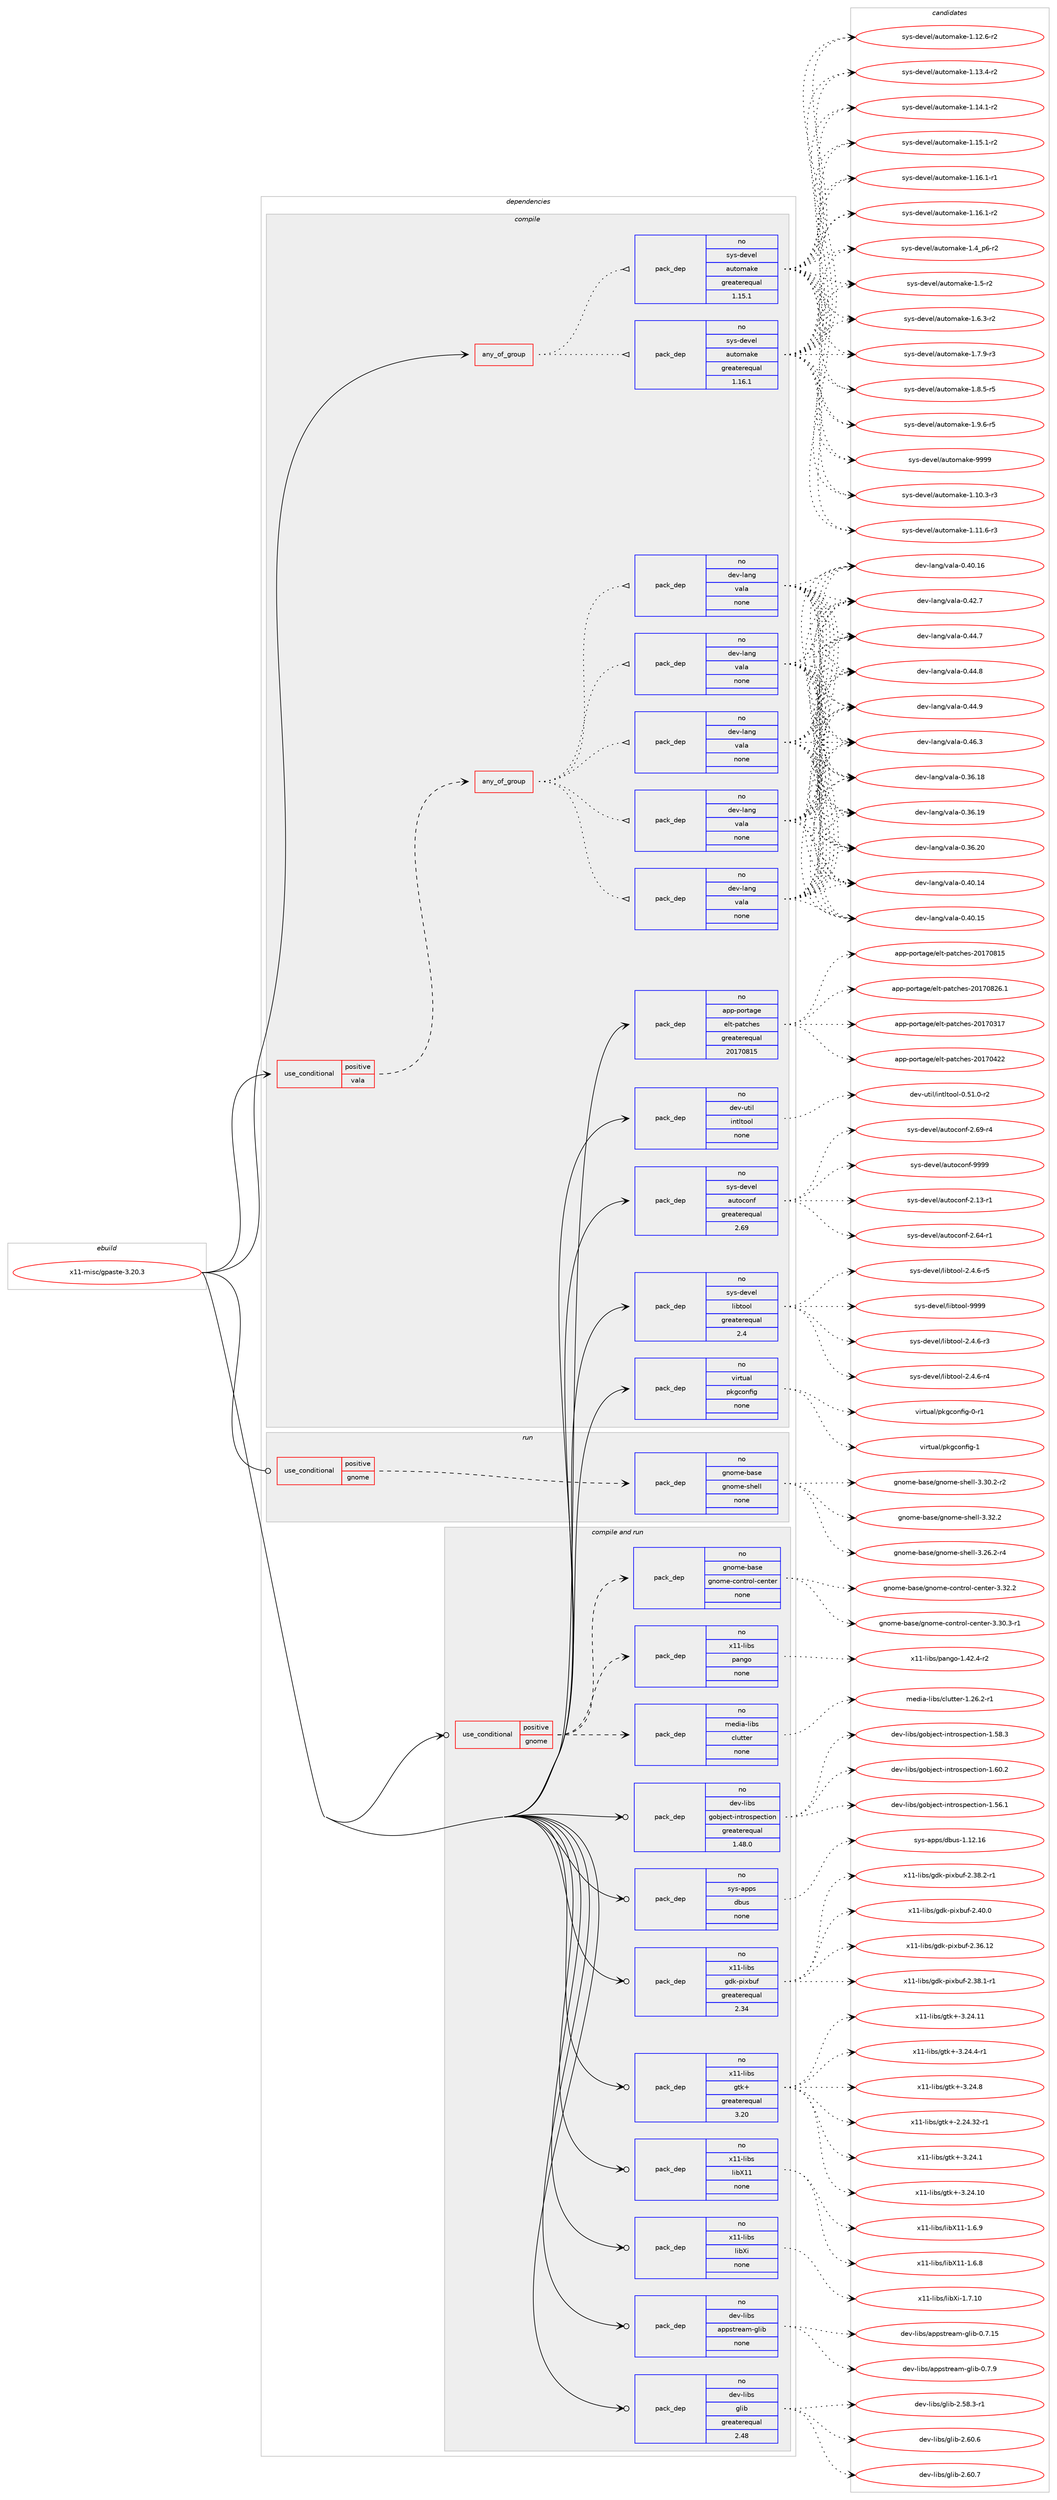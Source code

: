 digraph prolog {

# *************
# Graph options
# *************

newrank=true;
concentrate=true;
compound=true;
graph [rankdir=LR,fontname=Helvetica,fontsize=10,ranksep=1.5];#, ranksep=2.5, nodesep=0.2];
edge  [arrowhead=vee];
node  [fontname=Helvetica,fontsize=10];

# **********
# The ebuild
# **********

subgraph cluster_leftcol {
color=gray;
rank=same;
label=<<i>ebuild</i>>;
id [label="x11-misc/gpaste-3.20.3", color=red, width=4, href="../x11-misc/gpaste-3.20.3.svg"];
}

# ****************
# The dependencies
# ****************

subgraph cluster_midcol {
color=gray;
label=<<i>dependencies</i>>;
subgraph cluster_compile {
fillcolor="#eeeeee";
style=filled;
label=<<i>compile</i>>;
subgraph any16063 {
dependency918947 [label=<<TABLE BORDER="0" CELLBORDER="1" CELLSPACING="0" CELLPADDING="4"><TR><TD CELLPADDING="10">any_of_group</TD></TR></TABLE>>, shape=none, color=red];subgraph pack682542 {
dependency918948 [label=<<TABLE BORDER="0" CELLBORDER="1" CELLSPACING="0" CELLPADDING="4" WIDTH="220"><TR><TD ROWSPAN="6" CELLPADDING="30">pack_dep</TD></TR><TR><TD WIDTH="110">no</TD></TR><TR><TD>sys-devel</TD></TR><TR><TD>automake</TD></TR><TR><TD>greaterequal</TD></TR><TR><TD>1.16.1</TD></TR></TABLE>>, shape=none, color=blue];
}
dependency918947:e -> dependency918948:w [weight=20,style="dotted",arrowhead="oinv"];
subgraph pack682543 {
dependency918949 [label=<<TABLE BORDER="0" CELLBORDER="1" CELLSPACING="0" CELLPADDING="4" WIDTH="220"><TR><TD ROWSPAN="6" CELLPADDING="30">pack_dep</TD></TR><TR><TD WIDTH="110">no</TD></TR><TR><TD>sys-devel</TD></TR><TR><TD>automake</TD></TR><TR><TD>greaterequal</TD></TR><TR><TD>1.15.1</TD></TR></TABLE>>, shape=none, color=blue];
}
dependency918947:e -> dependency918949:w [weight=20,style="dotted",arrowhead="oinv"];
}
id:e -> dependency918947:w [weight=20,style="solid",arrowhead="vee"];
subgraph cond219751 {
dependency918950 [label=<<TABLE BORDER="0" CELLBORDER="1" CELLSPACING="0" CELLPADDING="4"><TR><TD ROWSPAN="3" CELLPADDING="10">use_conditional</TD></TR><TR><TD>positive</TD></TR><TR><TD>vala</TD></TR></TABLE>>, shape=none, color=red];
subgraph any16064 {
dependency918951 [label=<<TABLE BORDER="0" CELLBORDER="1" CELLSPACING="0" CELLPADDING="4"><TR><TD CELLPADDING="10">any_of_group</TD></TR></TABLE>>, shape=none, color=red];subgraph pack682544 {
dependency918952 [label=<<TABLE BORDER="0" CELLBORDER="1" CELLSPACING="0" CELLPADDING="4" WIDTH="220"><TR><TD ROWSPAN="6" CELLPADDING="30">pack_dep</TD></TR><TR><TD WIDTH="110">no</TD></TR><TR><TD>dev-lang</TD></TR><TR><TD>vala</TD></TR><TR><TD>none</TD></TR><TR><TD></TD></TR></TABLE>>, shape=none, color=blue];
}
dependency918951:e -> dependency918952:w [weight=20,style="dotted",arrowhead="oinv"];
subgraph pack682545 {
dependency918953 [label=<<TABLE BORDER="0" CELLBORDER="1" CELLSPACING="0" CELLPADDING="4" WIDTH="220"><TR><TD ROWSPAN="6" CELLPADDING="30">pack_dep</TD></TR><TR><TD WIDTH="110">no</TD></TR><TR><TD>dev-lang</TD></TR><TR><TD>vala</TD></TR><TR><TD>none</TD></TR><TR><TD></TD></TR></TABLE>>, shape=none, color=blue];
}
dependency918951:e -> dependency918953:w [weight=20,style="dotted",arrowhead="oinv"];
subgraph pack682546 {
dependency918954 [label=<<TABLE BORDER="0" CELLBORDER="1" CELLSPACING="0" CELLPADDING="4" WIDTH="220"><TR><TD ROWSPAN="6" CELLPADDING="30">pack_dep</TD></TR><TR><TD WIDTH="110">no</TD></TR><TR><TD>dev-lang</TD></TR><TR><TD>vala</TD></TR><TR><TD>none</TD></TR><TR><TD></TD></TR></TABLE>>, shape=none, color=blue];
}
dependency918951:e -> dependency918954:w [weight=20,style="dotted",arrowhead="oinv"];
subgraph pack682547 {
dependency918955 [label=<<TABLE BORDER="0" CELLBORDER="1" CELLSPACING="0" CELLPADDING="4" WIDTH="220"><TR><TD ROWSPAN="6" CELLPADDING="30">pack_dep</TD></TR><TR><TD WIDTH="110">no</TD></TR><TR><TD>dev-lang</TD></TR><TR><TD>vala</TD></TR><TR><TD>none</TD></TR><TR><TD></TD></TR></TABLE>>, shape=none, color=blue];
}
dependency918951:e -> dependency918955:w [weight=20,style="dotted",arrowhead="oinv"];
subgraph pack682548 {
dependency918956 [label=<<TABLE BORDER="0" CELLBORDER="1" CELLSPACING="0" CELLPADDING="4" WIDTH="220"><TR><TD ROWSPAN="6" CELLPADDING="30">pack_dep</TD></TR><TR><TD WIDTH="110">no</TD></TR><TR><TD>dev-lang</TD></TR><TR><TD>vala</TD></TR><TR><TD>none</TD></TR><TR><TD></TD></TR></TABLE>>, shape=none, color=blue];
}
dependency918951:e -> dependency918956:w [weight=20,style="dotted",arrowhead="oinv"];
}
dependency918950:e -> dependency918951:w [weight=20,style="dashed",arrowhead="vee"];
}
id:e -> dependency918950:w [weight=20,style="solid",arrowhead="vee"];
subgraph pack682549 {
dependency918957 [label=<<TABLE BORDER="0" CELLBORDER="1" CELLSPACING="0" CELLPADDING="4" WIDTH="220"><TR><TD ROWSPAN="6" CELLPADDING="30">pack_dep</TD></TR><TR><TD WIDTH="110">no</TD></TR><TR><TD>app-portage</TD></TR><TR><TD>elt-patches</TD></TR><TR><TD>greaterequal</TD></TR><TR><TD>20170815</TD></TR></TABLE>>, shape=none, color=blue];
}
id:e -> dependency918957:w [weight=20,style="solid",arrowhead="vee"];
subgraph pack682550 {
dependency918958 [label=<<TABLE BORDER="0" CELLBORDER="1" CELLSPACING="0" CELLPADDING="4" WIDTH="220"><TR><TD ROWSPAN="6" CELLPADDING="30">pack_dep</TD></TR><TR><TD WIDTH="110">no</TD></TR><TR><TD>dev-util</TD></TR><TR><TD>intltool</TD></TR><TR><TD>none</TD></TR><TR><TD></TD></TR></TABLE>>, shape=none, color=blue];
}
id:e -> dependency918958:w [weight=20,style="solid",arrowhead="vee"];
subgraph pack682551 {
dependency918959 [label=<<TABLE BORDER="0" CELLBORDER="1" CELLSPACING="0" CELLPADDING="4" WIDTH="220"><TR><TD ROWSPAN="6" CELLPADDING="30">pack_dep</TD></TR><TR><TD WIDTH="110">no</TD></TR><TR><TD>sys-devel</TD></TR><TR><TD>autoconf</TD></TR><TR><TD>greaterequal</TD></TR><TR><TD>2.69</TD></TR></TABLE>>, shape=none, color=blue];
}
id:e -> dependency918959:w [weight=20,style="solid",arrowhead="vee"];
subgraph pack682552 {
dependency918960 [label=<<TABLE BORDER="0" CELLBORDER="1" CELLSPACING="0" CELLPADDING="4" WIDTH="220"><TR><TD ROWSPAN="6" CELLPADDING="30">pack_dep</TD></TR><TR><TD WIDTH="110">no</TD></TR><TR><TD>sys-devel</TD></TR><TR><TD>libtool</TD></TR><TR><TD>greaterequal</TD></TR><TR><TD>2.4</TD></TR></TABLE>>, shape=none, color=blue];
}
id:e -> dependency918960:w [weight=20,style="solid",arrowhead="vee"];
subgraph pack682553 {
dependency918961 [label=<<TABLE BORDER="0" CELLBORDER="1" CELLSPACING="0" CELLPADDING="4" WIDTH="220"><TR><TD ROWSPAN="6" CELLPADDING="30">pack_dep</TD></TR><TR><TD WIDTH="110">no</TD></TR><TR><TD>virtual</TD></TR><TR><TD>pkgconfig</TD></TR><TR><TD>none</TD></TR><TR><TD></TD></TR></TABLE>>, shape=none, color=blue];
}
id:e -> dependency918961:w [weight=20,style="solid",arrowhead="vee"];
}
subgraph cluster_compileandrun {
fillcolor="#eeeeee";
style=filled;
label=<<i>compile and run</i>>;
subgraph cond219752 {
dependency918962 [label=<<TABLE BORDER="0" CELLBORDER="1" CELLSPACING="0" CELLPADDING="4"><TR><TD ROWSPAN="3" CELLPADDING="10">use_conditional</TD></TR><TR><TD>positive</TD></TR><TR><TD>gnome</TD></TR></TABLE>>, shape=none, color=red];
subgraph pack682554 {
dependency918963 [label=<<TABLE BORDER="0" CELLBORDER="1" CELLSPACING="0" CELLPADDING="4" WIDTH="220"><TR><TD ROWSPAN="6" CELLPADDING="30">pack_dep</TD></TR><TR><TD WIDTH="110">no</TD></TR><TR><TD>gnome-base</TD></TR><TR><TD>gnome-control-center</TD></TR><TR><TD>none</TD></TR><TR><TD></TD></TR></TABLE>>, shape=none, color=blue];
}
dependency918962:e -> dependency918963:w [weight=20,style="dashed",arrowhead="vee"];
subgraph pack682555 {
dependency918964 [label=<<TABLE BORDER="0" CELLBORDER="1" CELLSPACING="0" CELLPADDING="4" WIDTH="220"><TR><TD ROWSPAN="6" CELLPADDING="30">pack_dep</TD></TR><TR><TD WIDTH="110">no</TD></TR><TR><TD>media-libs</TD></TR><TR><TD>clutter</TD></TR><TR><TD>none</TD></TR><TR><TD></TD></TR></TABLE>>, shape=none, color=blue];
}
dependency918962:e -> dependency918964:w [weight=20,style="dashed",arrowhead="vee"];
subgraph pack682556 {
dependency918965 [label=<<TABLE BORDER="0" CELLBORDER="1" CELLSPACING="0" CELLPADDING="4" WIDTH="220"><TR><TD ROWSPAN="6" CELLPADDING="30">pack_dep</TD></TR><TR><TD WIDTH="110">no</TD></TR><TR><TD>x11-libs</TD></TR><TR><TD>pango</TD></TR><TR><TD>none</TD></TR><TR><TD></TD></TR></TABLE>>, shape=none, color=blue];
}
dependency918962:e -> dependency918965:w [weight=20,style="dashed",arrowhead="vee"];
}
id:e -> dependency918962:w [weight=20,style="solid",arrowhead="odotvee"];
subgraph pack682557 {
dependency918966 [label=<<TABLE BORDER="0" CELLBORDER="1" CELLSPACING="0" CELLPADDING="4" WIDTH="220"><TR><TD ROWSPAN="6" CELLPADDING="30">pack_dep</TD></TR><TR><TD WIDTH="110">no</TD></TR><TR><TD>dev-libs</TD></TR><TR><TD>appstream-glib</TD></TR><TR><TD>none</TD></TR><TR><TD></TD></TR></TABLE>>, shape=none, color=blue];
}
id:e -> dependency918966:w [weight=20,style="solid",arrowhead="odotvee"];
subgraph pack682558 {
dependency918967 [label=<<TABLE BORDER="0" CELLBORDER="1" CELLSPACING="0" CELLPADDING="4" WIDTH="220"><TR><TD ROWSPAN="6" CELLPADDING="30">pack_dep</TD></TR><TR><TD WIDTH="110">no</TD></TR><TR><TD>dev-libs</TD></TR><TR><TD>glib</TD></TR><TR><TD>greaterequal</TD></TR><TR><TD>2.48</TD></TR></TABLE>>, shape=none, color=blue];
}
id:e -> dependency918967:w [weight=20,style="solid",arrowhead="odotvee"];
subgraph pack682559 {
dependency918968 [label=<<TABLE BORDER="0" CELLBORDER="1" CELLSPACING="0" CELLPADDING="4" WIDTH="220"><TR><TD ROWSPAN="6" CELLPADDING="30">pack_dep</TD></TR><TR><TD WIDTH="110">no</TD></TR><TR><TD>dev-libs</TD></TR><TR><TD>gobject-introspection</TD></TR><TR><TD>greaterequal</TD></TR><TR><TD>1.48.0</TD></TR></TABLE>>, shape=none, color=blue];
}
id:e -> dependency918968:w [weight=20,style="solid",arrowhead="odotvee"];
subgraph pack682560 {
dependency918969 [label=<<TABLE BORDER="0" CELLBORDER="1" CELLSPACING="0" CELLPADDING="4" WIDTH="220"><TR><TD ROWSPAN="6" CELLPADDING="30">pack_dep</TD></TR><TR><TD WIDTH="110">no</TD></TR><TR><TD>sys-apps</TD></TR><TR><TD>dbus</TD></TR><TR><TD>none</TD></TR><TR><TD></TD></TR></TABLE>>, shape=none, color=blue];
}
id:e -> dependency918969:w [weight=20,style="solid",arrowhead="odotvee"];
subgraph pack682561 {
dependency918970 [label=<<TABLE BORDER="0" CELLBORDER="1" CELLSPACING="0" CELLPADDING="4" WIDTH="220"><TR><TD ROWSPAN="6" CELLPADDING="30">pack_dep</TD></TR><TR><TD WIDTH="110">no</TD></TR><TR><TD>x11-libs</TD></TR><TR><TD>gdk-pixbuf</TD></TR><TR><TD>greaterequal</TD></TR><TR><TD>2.34</TD></TR></TABLE>>, shape=none, color=blue];
}
id:e -> dependency918970:w [weight=20,style="solid",arrowhead="odotvee"];
subgraph pack682562 {
dependency918971 [label=<<TABLE BORDER="0" CELLBORDER="1" CELLSPACING="0" CELLPADDING="4" WIDTH="220"><TR><TD ROWSPAN="6" CELLPADDING="30">pack_dep</TD></TR><TR><TD WIDTH="110">no</TD></TR><TR><TD>x11-libs</TD></TR><TR><TD>gtk+</TD></TR><TR><TD>greaterequal</TD></TR><TR><TD>3.20</TD></TR></TABLE>>, shape=none, color=blue];
}
id:e -> dependency918971:w [weight=20,style="solid",arrowhead="odotvee"];
subgraph pack682563 {
dependency918972 [label=<<TABLE BORDER="0" CELLBORDER="1" CELLSPACING="0" CELLPADDING="4" WIDTH="220"><TR><TD ROWSPAN="6" CELLPADDING="30">pack_dep</TD></TR><TR><TD WIDTH="110">no</TD></TR><TR><TD>x11-libs</TD></TR><TR><TD>libX11</TD></TR><TR><TD>none</TD></TR><TR><TD></TD></TR></TABLE>>, shape=none, color=blue];
}
id:e -> dependency918972:w [weight=20,style="solid",arrowhead="odotvee"];
subgraph pack682564 {
dependency918973 [label=<<TABLE BORDER="0" CELLBORDER="1" CELLSPACING="0" CELLPADDING="4" WIDTH="220"><TR><TD ROWSPAN="6" CELLPADDING="30">pack_dep</TD></TR><TR><TD WIDTH="110">no</TD></TR><TR><TD>x11-libs</TD></TR><TR><TD>libXi</TD></TR><TR><TD>none</TD></TR><TR><TD></TD></TR></TABLE>>, shape=none, color=blue];
}
id:e -> dependency918973:w [weight=20,style="solid",arrowhead="odotvee"];
}
subgraph cluster_run {
fillcolor="#eeeeee";
style=filled;
label=<<i>run</i>>;
subgraph cond219753 {
dependency918974 [label=<<TABLE BORDER="0" CELLBORDER="1" CELLSPACING="0" CELLPADDING="4"><TR><TD ROWSPAN="3" CELLPADDING="10">use_conditional</TD></TR><TR><TD>positive</TD></TR><TR><TD>gnome</TD></TR></TABLE>>, shape=none, color=red];
subgraph pack682565 {
dependency918975 [label=<<TABLE BORDER="0" CELLBORDER="1" CELLSPACING="0" CELLPADDING="4" WIDTH="220"><TR><TD ROWSPAN="6" CELLPADDING="30">pack_dep</TD></TR><TR><TD WIDTH="110">no</TD></TR><TR><TD>gnome-base</TD></TR><TR><TD>gnome-shell</TD></TR><TR><TD>none</TD></TR><TR><TD></TD></TR></TABLE>>, shape=none, color=blue];
}
dependency918974:e -> dependency918975:w [weight=20,style="dashed",arrowhead="vee"];
}
id:e -> dependency918974:w [weight=20,style="solid",arrowhead="odot"];
}
}

# **************
# The candidates
# **************

subgraph cluster_choices {
rank=same;
color=gray;
label=<<i>candidates</i>>;

subgraph choice682542 {
color=black;
nodesep=1;
choice11512111545100101118101108479711711611110997107101454946494846514511451 [label="sys-devel/automake-1.10.3-r3", color=red, width=4,href="../sys-devel/automake-1.10.3-r3.svg"];
choice11512111545100101118101108479711711611110997107101454946494946544511451 [label="sys-devel/automake-1.11.6-r3", color=red, width=4,href="../sys-devel/automake-1.11.6-r3.svg"];
choice11512111545100101118101108479711711611110997107101454946495046544511450 [label="sys-devel/automake-1.12.6-r2", color=red, width=4,href="../sys-devel/automake-1.12.6-r2.svg"];
choice11512111545100101118101108479711711611110997107101454946495146524511450 [label="sys-devel/automake-1.13.4-r2", color=red, width=4,href="../sys-devel/automake-1.13.4-r2.svg"];
choice11512111545100101118101108479711711611110997107101454946495246494511450 [label="sys-devel/automake-1.14.1-r2", color=red, width=4,href="../sys-devel/automake-1.14.1-r2.svg"];
choice11512111545100101118101108479711711611110997107101454946495346494511450 [label="sys-devel/automake-1.15.1-r2", color=red, width=4,href="../sys-devel/automake-1.15.1-r2.svg"];
choice11512111545100101118101108479711711611110997107101454946495446494511449 [label="sys-devel/automake-1.16.1-r1", color=red, width=4,href="../sys-devel/automake-1.16.1-r1.svg"];
choice11512111545100101118101108479711711611110997107101454946495446494511450 [label="sys-devel/automake-1.16.1-r2", color=red, width=4,href="../sys-devel/automake-1.16.1-r2.svg"];
choice115121115451001011181011084797117116111109971071014549465295112544511450 [label="sys-devel/automake-1.4_p6-r2", color=red, width=4,href="../sys-devel/automake-1.4_p6-r2.svg"];
choice11512111545100101118101108479711711611110997107101454946534511450 [label="sys-devel/automake-1.5-r2", color=red, width=4,href="../sys-devel/automake-1.5-r2.svg"];
choice115121115451001011181011084797117116111109971071014549465446514511450 [label="sys-devel/automake-1.6.3-r2", color=red, width=4,href="../sys-devel/automake-1.6.3-r2.svg"];
choice115121115451001011181011084797117116111109971071014549465546574511451 [label="sys-devel/automake-1.7.9-r3", color=red, width=4,href="../sys-devel/automake-1.7.9-r3.svg"];
choice115121115451001011181011084797117116111109971071014549465646534511453 [label="sys-devel/automake-1.8.5-r5", color=red, width=4,href="../sys-devel/automake-1.8.5-r5.svg"];
choice115121115451001011181011084797117116111109971071014549465746544511453 [label="sys-devel/automake-1.9.6-r5", color=red, width=4,href="../sys-devel/automake-1.9.6-r5.svg"];
choice115121115451001011181011084797117116111109971071014557575757 [label="sys-devel/automake-9999", color=red, width=4,href="../sys-devel/automake-9999.svg"];
dependency918948:e -> choice11512111545100101118101108479711711611110997107101454946494846514511451:w [style=dotted,weight="100"];
dependency918948:e -> choice11512111545100101118101108479711711611110997107101454946494946544511451:w [style=dotted,weight="100"];
dependency918948:e -> choice11512111545100101118101108479711711611110997107101454946495046544511450:w [style=dotted,weight="100"];
dependency918948:e -> choice11512111545100101118101108479711711611110997107101454946495146524511450:w [style=dotted,weight="100"];
dependency918948:e -> choice11512111545100101118101108479711711611110997107101454946495246494511450:w [style=dotted,weight="100"];
dependency918948:e -> choice11512111545100101118101108479711711611110997107101454946495346494511450:w [style=dotted,weight="100"];
dependency918948:e -> choice11512111545100101118101108479711711611110997107101454946495446494511449:w [style=dotted,weight="100"];
dependency918948:e -> choice11512111545100101118101108479711711611110997107101454946495446494511450:w [style=dotted,weight="100"];
dependency918948:e -> choice115121115451001011181011084797117116111109971071014549465295112544511450:w [style=dotted,weight="100"];
dependency918948:e -> choice11512111545100101118101108479711711611110997107101454946534511450:w [style=dotted,weight="100"];
dependency918948:e -> choice115121115451001011181011084797117116111109971071014549465446514511450:w [style=dotted,weight="100"];
dependency918948:e -> choice115121115451001011181011084797117116111109971071014549465546574511451:w [style=dotted,weight="100"];
dependency918948:e -> choice115121115451001011181011084797117116111109971071014549465646534511453:w [style=dotted,weight="100"];
dependency918948:e -> choice115121115451001011181011084797117116111109971071014549465746544511453:w [style=dotted,weight="100"];
dependency918948:e -> choice115121115451001011181011084797117116111109971071014557575757:w [style=dotted,weight="100"];
}
subgraph choice682543 {
color=black;
nodesep=1;
choice11512111545100101118101108479711711611110997107101454946494846514511451 [label="sys-devel/automake-1.10.3-r3", color=red, width=4,href="../sys-devel/automake-1.10.3-r3.svg"];
choice11512111545100101118101108479711711611110997107101454946494946544511451 [label="sys-devel/automake-1.11.6-r3", color=red, width=4,href="../sys-devel/automake-1.11.6-r3.svg"];
choice11512111545100101118101108479711711611110997107101454946495046544511450 [label="sys-devel/automake-1.12.6-r2", color=red, width=4,href="../sys-devel/automake-1.12.6-r2.svg"];
choice11512111545100101118101108479711711611110997107101454946495146524511450 [label="sys-devel/automake-1.13.4-r2", color=red, width=4,href="../sys-devel/automake-1.13.4-r2.svg"];
choice11512111545100101118101108479711711611110997107101454946495246494511450 [label="sys-devel/automake-1.14.1-r2", color=red, width=4,href="../sys-devel/automake-1.14.1-r2.svg"];
choice11512111545100101118101108479711711611110997107101454946495346494511450 [label="sys-devel/automake-1.15.1-r2", color=red, width=4,href="../sys-devel/automake-1.15.1-r2.svg"];
choice11512111545100101118101108479711711611110997107101454946495446494511449 [label="sys-devel/automake-1.16.1-r1", color=red, width=4,href="../sys-devel/automake-1.16.1-r1.svg"];
choice11512111545100101118101108479711711611110997107101454946495446494511450 [label="sys-devel/automake-1.16.1-r2", color=red, width=4,href="../sys-devel/automake-1.16.1-r2.svg"];
choice115121115451001011181011084797117116111109971071014549465295112544511450 [label="sys-devel/automake-1.4_p6-r2", color=red, width=4,href="../sys-devel/automake-1.4_p6-r2.svg"];
choice11512111545100101118101108479711711611110997107101454946534511450 [label="sys-devel/automake-1.5-r2", color=red, width=4,href="../sys-devel/automake-1.5-r2.svg"];
choice115121115451001011181011084797117116111109971071014549465446514511450 [label="sys-devel/automake-1.6.3-r2", color=red, width=4,href="../sys-devel/automake-1.6.3-r2.svg"];
choice115121115451001011181011084797117116111109971071014549465546574511451 [label="sys-devel/automake-1.7.9-r3", color=red, width=4,href="../sys-devel/automake-1.7.9-r3.svg"];
choice115121115451001011181011084797117116111109971071014549465646534511453 [label="sys-devel/automake-1.8.5-r5", color=red, width=4,href="../sys-devel/automake-1.8.5-r5.svg"];
choice115121115451001011181011084797117116111109971071014549465746544511453 [label="sys-devel/automake-1.9.6-r5", color=red, width=4,href="../sys-devel/automake-1.9.6-r5.svg"];
choice115121115451001011181011084797117116111109971071014557575757 [label="sys-devel/automake-9999", color=red, width=4,href="../sys-devel/automake-9999.svg"];
dependency918949:e -> choice11512111545100101118101108479711711611110997107101454946494846514511451:w [style=dotted,weight="100"];
dependency918949:e -> choice11512111545100101118101108479711711611110997107101454946494946544511451:w [style=dotted,weight="100"];
dependency918949:e -> choice11512111545100101118101108479711711611110997107101454946495046544511450:w [style=dotted,weight="100"];
dependency918949:e -> choice11512111545100101118101108479711711611110997107101454946495146524511450:w [style=dotted,weight="100"];
dependency918949:e -> choice11512111545100101118101108479711711611110997107101454946495246494511450:w [style=dotted,weight="100"];
dependency918949:e -> choice11512111545100101118101108479711711611110997107101454946495346494511450:w [style=dotted,weight="100"];
dependency918949:e -> choice11512111545100101118101108479711711611110997107101454946495446494511449:w [style=dotted,weight="100"];
dependency918949:e -> choice11512111545100101118101108479711711611110997107101454946495446494511450:w [style=dotted,weight="100"];
dependency918949:e -> choice115121115451001011181011084797117116111109971071014549465295112544511450:w [style=dotted,weight="100"];
dependency918949:e -> choice11512111545100101118101108479711711611110997107101454946534511450:w [style=dotted,weight="100"];
dependency918949:e -> choice115121115451001011181011084797117116111109971071014549465446514511450:w [style=dotted,weight="100"];
dependency918949:e -> choice115121115451001011181011084797117116111109971071014549465546574511451:w [style=dotted,weight="100"];
dependency918949:e -> choice115121115451001011181011084797117116111109971071014549465646534511453:w [style=dotted,weight="100"];
dependency918949:e -> choice115121115451001011181011084797117116111109971071014549465746544511453:w [style=dotted,weight="100"];
dependency918949:e -> choice115121115451001011181011084797117116111109971071014557575757:w [style=dotted,weight="100"];
}
subgraph choice682544 {
color=black;
nodesep=1;
choice10010111845108971101034711897108974548465154464956 [label="dev-lang/vala-0.36.18", color=red, width=4,href="../dev-lang/vala-0.36.18.svg"];
choice10010111845108971101034711897108974548465154464957 [label="dev-lang/vala-0.36.19", color=red, width=4,href="../dev-lang/vala-0.36.19.svg"];
choice10010111845108971101034711897108974548465154465048 [label="dev-lang/vala-0.36.20", color=red, width=4,href="../dev-lang/vala-0.36.20.svg"];
choice10010111845108971101034711897108974548465248464952 [label="dev-lang/vala-0.40.14", color=red, width=4,href="../dev-lang/vala-0.40.14.svg"];
choice10010111845108971101034711897108974548465248464953 [label="dev-lang/vala-0.40.15", color=red, width=4,href="../dev-lang/vala-0.40.15.svg"];
choice10010111845108971101034711897108974548465248464954 [label="dev-lang/vala-0.40.16", color=red, width=4,href="../dev-lang/vala-0.40.16.svg"];
choice100101118451089711010347118971089745484652504655 [label="dev-lang/vala-0.42.7", color=red, width=4,href="../dev-lang/vala-0.42.7.svg"];
choice100101118451089711010347118971089745484652524655 [label="dev-lang/vala-0.44.7", color=red, width=4,href="../dev-lang/vala-0.44.7.svg"];
choice100101118451089711010347118971089745484652524656 [label="dev-lang/vala-0.44.8", color=red, width=4,href="../dev-lang/vala-0.44.8.svg"];
choice100101118451089711010347118971089745484652524657 [label="dev-lang/vala-0.44.9", color=red, width=4,href="../dev-lang/vala-0.44.9.svg"];
choice100101118451089711010347118971089745484652544651 [label="dev-lang/vala-0.46.3", color=red, width=4,href="../dev-lang/vala-0.46.3.svg"];
dependency918952:e -> choice10010111845108971101034711897108974548465154464956:w [style=dotted,weight="100"];
dependency918952:e -> choice10010111845108971101034711897108974548465154464957:w [style=dotted,weight="100"];
dependency918952:e -> choice10010111845108971101034711897108974548465154465048:w [style=dotted,weight="100"];
dependency918952:e -> choice10010111845108971101034711897108974548465248464952:w [style=dotted,weight="100"];
dependency918952:e -> choice10010111845108971101034711897108974548465248464953:w [style=dotted,weight="100"];
dependency918952:e -> choice10010111845108971101034711897108974548465248464954:w [style=dotted,weight="100"];
dependency918952:e -> choice100101118451089711010347118971089745484652504655:w [style=dotted,weight="100"];
dependency918952:e -> choice100101118451089711010347118971089745484652524655:w [style=dotted,weight="100"];
dependency918952:e -> choice100101118451089711010347118971089745484652524656:w [style=dotted,weight="100"];
dependency918952:e -> choice100101118451089711010347118971089745484652524657:w [style=dotted,weight="100"];
dependency918952:e -> choice100101118451089711010347118971089745484652544651:w [style=dotted,weight="100"];
}
subgraph choice682545 {
color=black;
nodesep=1;
choice10010111845108971101034711897108974548465154464956 [label="dev-lang/vala-0.36.18", color=red, width=4,href="../dev-lang/vala-0.36.18.svg"];
choice10010111845108971101034711897108974548465154464957 [label="dev-lang/vala-0.36.19", color=red, width=4,href="../dev-lang/vala-0.36.19.svg"];
choice10010111845108971101034711897108974548465154465048 [label="dev-lang/vala-0.36.20", color=red, width=4,href="../dev-lang/vala-0.36.20.svg"];
choice10010111845108971101034711897108974548465248464952 [label="dev-lang/vala-0.40.14", color=red, width=4,href="../dev-lang/vala-0.40.14.svg"];
choice10010111845108971101034711897108974548465248464953 [label="dev-lang/vala-0.40.15", color=red, width=4,href="../dev-lang/vala-0.40.15.svg"];
choice10010111845108971101034711897108974548465248464954 [label="dev-lang/vala-0.40.16", color=red, width=4,href="../dev-lang/vala-0.40.16.svg"];
choice100101118451089711010347118971089745484652504655 [label="dev-lang/vala-0.42.7", color=red, width=4,href="../dev-lang/vala-0.42.7.svg"];
choice100101118451089711010347118971089745484652524655 [label="dev-lang/vala-0.44.7", color=red, width=4,href="../dev-lang/vala-0.44.7.svg"];
choice100101118451089711010347118971089745484652524656 [label="dev-lang/vala-0.44.8", color=red, width=4,href="../dev-lang/vala-0.44.8.svg"];
choice100101118451089711010347118971089745484652524657 [label="dev-lang/vala-0.44.9", color=red, width=4,href="../dev-lang/vala-0.44.9.svg"];
choice100101118451089711010347118971089745484652544651 [label="dev-lang/vala-0.46.3", color=red, width=4,href="../dev-lang/vala-0.46.3.svg"];
dependency918953:e -> choice10010111845108971101034711897108974548465154464956:w [style=dotted,weight="100"];
dependency918953:e -> choice10010111845108971101034711897108974548465154464957:w [style=dotted,weight="100"];
dependency918953:e -> choice10010111845108971101034711897108974548465154465048:w [style=dotted,weight="100"];
dependency918953:e -> choice10010111845108971101034711897108974548465248464952:w [style=dotted,weight="100"];
dependency918953:e -> choice10010111845108971101034711897108974548465248464953:w [style=dotted,weight="100"];
dependency918953:e -> choice10010111845108971101034711897108974548465248464954:w [style=dotted,weight="100"];
dependency918953:e -> choice100101118451089711010347118971089745484652504655:w [style=dotted,weight="100"];
dependency918953:e -> choice100101118451089711010347118971089745484652524655:w [style=dotted,weight="100"];
dependency918953:e -> choice100101118451089711010347118971089745484652524656:w [style=dotted,weight="100"];
dependency918953:e -> choice100101118451089711010347118971089745484652524657:w [style=dotted,weight="100"];
dependency918953:e -> choice100101118451089711010347118971089745484652544651:w [style=dotted,weight="100"];
}
subgraph choice682546 {
color=black;
nodesep=1;
choice10010111845108971101034711897108974548465154464956 [label="dev-lang/vala-0.36.18", color=red, width=4,href="../dev-lang/vala-0.36.18.svg"];
choice10010111845108971101034711897108974548465154464957 [label="dev-lang/vala-0.36.19", color=red, width=4,href="../dev-lang/vala-0.36.19.svg"];
choice10010111845108971101034711897108974548465154465048 [label="dev-lang/vala-0.36.20", color=red, width=4,href="../dev-lang/vala-0.36.20.svg"];
choice10010111845108971101034711897108974548465248464952 [label="dev-lang/vala-0.40.14", color=red, width=4,href="../dev-lang/vala-0.40.14.svg"];
choice10010111845108971101034711897108974548465248464953 [label="dev-lang/vala-0.40.15", color=red, width=4,href="../dev-lang/vala-0.40.15.svg"];
choice10010111845108971101034711897108974548465248464954 [label="dev-lang/vala-0.40.16", color=red, width=4,href="../dev-lang/vala-0.40.16.svg"];
choice100101118451089711010347118971089745484652504655 [label="dev-lang/vala-0.42.7", color=red, width=4,href="../dev-lang/vala-0.42.7.svg"];
choice100101118451089711010347118971089745484652524655 [label="dev-lang/vala-0.44.7", color=red, width=4,href="../dev-lang/vala-0.44.7.svg"];
choice100101118451089711010347118971089745484652524656 [label="dev-lang/vala-0.44.8", color=red, width=4,href="../dev-lang/vala-0.44.8.svg"];
choice100101118451089711010347118971089745484652524657 [label="dev-lang/vala-0.44.9", color=red, width=4,href="../dev-lang/vala-0.44.9.svg"];
choice100101118451089711010347118971089745484652544651 [label="dev-lang/vala-0.46.3", color=red, width=4,href="../dev-lang/vala-0.46.3.svg"];
dependency918954:e -> choice10010111845108971101034711897108974548465154464956:w [style=dotted,weight="100"];
dependency918954:e -> choice10010111845108971101034711897108974548465154464957:w [style=dotted,weight="100"];
dependency918954:e -> choice10010111845108971101034711897108974548465154465048:w [style=dotted,weight="100"];
dependency918954:e -> choice10010111845108971101034711897108974548465248464952:w [style=dotted,weight="100"];
dependency918954:e -> choice10010111845108971101034711897108974548465248464953:w [style=dotted,weight="100"];
dependency918954:e -> choice10010111845108971101034711897108974548465248464954:w [style=dotted,weight="100"];
dependency918954:e -> choice100101118451089711010347118971089745484652504655:w [style=dotted,weight="100"];
dependency918954:e -> choice100101118451089711010347118971089745484652524655:w [style=dotted,weight="100"];
dependency918954:e -> choice100101118451089711010347118971089745484652524656:w [style=dotted,weight="100"];
dependency918954:e -> choice100101118451089711010347118971089745484652524657:w [style=dotted,weight="100"];
dependency918954:e -> choice100101118451089711010347118971089745484652544651:w [style=dotted,weight="100"];
}
subgraph choice682547 {
color=black;
nodesep=1;
choice10010111845108971101034711897108974548465154464956 [label="dev-lang/vala-0.36.18", color=red, width=4,href="../dev-lang/vala-0.36.18.svg"];
choice10010111845108971101034711897108974548465154464957 [label="dev-lang/vala-0.36.19", color=red, width=4,href="../dev-lang/vala-0.36.19.svg"];
choice10010111845108971101034711897108974548465154465048 [label="dev-lang/vala-0.36.20", color=red, width=4,href="../dev-lang/vala-0.36.20.svg"];
choice10010111845108971101034711897108974548465248464952 [label="dev-lang/vala-0.40.14", color=red, width=4,href="../dev-lang/vala-0.40.14.svg"];
choice10010111845108971101034711897108974548465248464953 [label="dev-lang/vala-0.40.15", color=red, width=4,href="../dev-lang/vala-0.40.15.svg"];
choice10010111845108971101034711897108974548465248464954 [label="dev-lang/vala-0.40.16", color=red, width=4,href="../dev-lang/vala-0.40.16.svg"];
choice100101118451089711010347118971089745484652504655 [label="dev-lang/vala-0.42.7", color=red, width=4,href="../dev-lang/vala-0.42.7.svg"];
choice100101118451089711010347118971089745484652524655 [label="dev-lang/vala-0.44.7", color=red, width=4,href="../dev-lang/vala-0.44.7.svg"];
choice100101118451089711010347118971089745484652524656 [label="dev-lang/vala-0.44.8", color=red, width=4,href="../dev-lang/vala-0.44.8.svg"];
choice100101118451089711010347118971089745484652524657 [label="dev-lang/vala-0.44.9", color=red, width=4,href="../dev-lang/vala-0.44.9.svg"];
choice100101118451089711010347118971089745484652544651 [label="dev-lang/vala-0.46.3", color=red, width=4,href="../dev-lang/vala-0.46.3.svg"];
dependency918955:e -> choice10010111845108971101034711897108974548465154464956:w [style=dotted,weight="100"];
dependency918955:e -> choice10010111845108971101034711897108974548465154464957:w [style=dotted,weight="100"];
dependency918955:e -> choice10010111845108971101034711897108974548465154465048:w [style=dotted,weight="100"];
dependency918955:e -> choice10010111845108971101034711897108974548465248464952:w [style=dotted,weight="100"];
dependency918955:e -> choice10010111845108971101034711897108974548465248464953:w [style=dotted,weight="100"];
dependency918955:e -> choice10010111845108971101034711897108974548465248464954:w [style=dotted,weight="100"];
dependency918955:e -> choice100101118451089711010347118971089745484652504655:w [style=dotted,weight="100"];
dependency918955:e -> choice100101118451089711010347118971089745484652524655:w [style=dotted,weight="100"];
dependency918955:e -> choice100101118451089711010347118971089745484652524656:w [style=dotted,weight="100"];
dependency918955:e -> choice100101118451089711010347118971089745484652524657:w [style=dotted,weight="100"];
dependency918955:e -> choice100101118451089711010347118971089745484652544651:w [style=dotted,weight="100"];
}
subgraph choice682548 {
color=black;
nodesep=1;
choice10010111845108971101034711897108974548465154464956 [label="dev-lang/vala-0.36.18", color=red, width=4,href="../dev-lang/vala-0.36.18.svg"];
choice10010111845108971101034711897108974548465154464957 [label="dev-lang/vala-0.36.19", color=red, width=4,href="../dev-lang/vala-0.36.19.svg"];
choice10010111845108971101034711897108974548465154465048 [label="dev-lang/vala-0.36.20", color=red, width=4,href="../dev-lang/vala-0.36.20.svg"];
choice10010111845108971101034711897108974548465248464952 [label="dev-lang/vala-0.40.14", color=red, width=4,href="../dev-lang/vala-0.40.14.svg"];
choice10010111845108971101034711897108974548465248464953 [label="dev-lang/vala-0.40.15", color=red, width=4,href="../dev-lang/vala-0.40.15.svg"];
choice10010111845108971101034711897108974548465248464954 [label="dev-lang/vala-0.40.16", color=red, width=4,href="../dev-lang/vala-0.40.16.svg"];
choice100101118451089711010347118971089745484652504655 [label="dev-lang/vala-0.42.7", color=red, width=4,href="../dev-lang/vala-0.42.7.svg"];
choice100101118451089711010347118971089745484652524655 [label="dev-lang/vala-0.44.7", color=red, width=4,href="../dev-lang/vala-0.44.7.svg"];
choice100101118451089711010347118971089745484652524656 [label="dev-lang/vala-0.44.8", color=red, width=4,href="../dev-lang/vala-0.44.8.svg"];
choice100101118451089711010347118971089745484652524657 [label="dev-lang/vala-0.44.9", color=red, width=4,href="../dev-lang/vala-0.44.9.svg"];
choice100101118451089711010347118971089745484652544651 [label="dev-lang/vala-0.46.3", color=red, width=4,href="../dev-lang/vala-0.46.3.svg"];
dependency918956:e -> choice10010111845108971101034711897108974548465154464956:w [style=dotted,weight="100"];
dependency918956:e -> choice10010111845108971101034711897108974548465154464957:w [style=dotted,weight="100"];
dependency918956:e -> choice10010111845108971101034711897108974548465154465048:w [style=dotted,weight="100"];
dependency918956:e -> choice10010111845108971101034711897108974548465248464952:w [style=dotted,weight="100"];
dependency918956:e -> choice10010111845108971101034711897108974548465248464953:w [style=dotted,weight="100"];
dependency918956:e -> choice10010111845108971101034711897108974548465248464954:w [style=dotted,weight="100"];
dependency918956:e -> choice100101118451089711010347118971089745484652504655:w [style=dotted,weight="100"];
dependency918956:e -> choice100101118451089711010347118971089745484652524655:w [style=dotted,weight="100"];
dependency918956:e -> choice100101118451089711010347118971089745484652524656:w [style=dotted,weight="100"];
dependency918956:e -> choice100101118451089711010347118971089745484652524657:w [style=dotted,weight="100"];
dependency918956:e -> choice100101118451089711010347118971089745484652544651:w [style=dotted,weight="100"];
}
subgraph choice682549 {
color=black;
nodesep=1;
choice97112112451121111141169710310147101108116451129711699104101115455048495548514955 [label="app-portage/elt-patches-20170317", color=red, width=4,href="../app-portage/elt-patches-20170317.svg"];
choice97112112451121111141169710310147101108116451129711699104101115455048495548525050 [label="app-portage/elt-patches-20170422", color=red, width=4,href="../app-portage/elt-patches-20170422.svg"];
choice97112112451121111141169710310147101108116451129711699104101115455048495548564953 [label="app-portage/elt-patches-20170815", color=red, width=4,href="../app-portage/elt-patches-20170815.svg"];
choice971121124511211111411697103101471011081164511297116991041011154550484955485650544649 [label="app-portage/elt-patches-20170826.1", color=red, width=4,href="../app-portage/elt-patches-20170826.1.svg"];
dependency918957:e -> choice97112112451121111141169710310147101108116451129711699104101115455048495548514955:w [style=dotted,weight="100"];
dependency918957:e -> choice97112112451121111141169710310147101108116451129711699104101115455048495548525050:w [style=dotted,weight="100"];
dependency918957:e -> choice97112112451121111141169710310147101108116451129711699104101115455048495548564953:w [style=dotted,weight="100"];
dependency918957:e -> choice971121124511211111411697103101471011081164511297116991041011154550484955485650544649:w [style=dotted,weight="100"];
}
subgraph choice682550 {
color=black;
nodesep=1;
choice1001011184511711610510847105110116108116111111108454846534946484511450 [label="dev-util/intltool-0.51.0-r2", color=red, width=4,href="../dev-util/intltool-0.51.0-r2.svg"];
dependency918958:e -> choice1001011184511711610510847105110116108116111111108454846534946484511450:w [style=dotted,weight="100"];
}
subgraph choice682551 {
color=black;
nodesep=1;
choice1151211154510010111810110847971171161119911111010245504649514511449 [label="sys-devel/autoconf-2.13-r1", color=red, width=4,href="../sys-devel/autoconf-2.13-r1.svg"];
choice1151211154510010111810110847971171161119911111010245504654524511449 [label="sys-devel/autoconf-2.64-r1", color=red, width=4,href="../sys-devel/autoconf-2.64-r1.svg"];
choice1151211154510010111810110847971171161119911111010245504654574511452 [label="sys-devel/autoconf-2.69-r4", color=red, width=4,href="../sys-devel/autoconf-2.69-r4.svg"];
choice115121115451001011181011084797117116111991111101024557575757 [label="sys-devel/autoconf-9999", color=red, width=4,href="../sys-devel/autoconf-9999.svg"];
dependency918959:e -> choice1151211154510010111810110847971171161119911111010245504649514511449:w [style=dotted,weight="100"];
dependency918959:e -> choice1151211154510010111810110847971171161119911111010245504654524511449:w [style=dotted,weight="100"];
dependency918959:e -> choice1151211154510010111810110847971171161119911111010245504654574511452:w [style=dotted,weight="100"];
dependency918959:e -> choice115121115451001011181011084797117116111991111101024557575757:w [style=dotted,weight="100"];
}
subgraph choice682552 {
color=black;
nodesep=1;
choice1151211154510010111810110847108105981161111111084550465246544511451 [label="sys-devel/libtool-2.4.6-r3", color=red, width=4,href="../sys-devel/libtool-2.4.6-r3.svg"];
choice1151211154510010111810110847108105981161111111084550465246544511452 [label="sys-devel/libtool-2.4.6-r4", color=red, width=4,href="../sys-devel/libtool-2.4.6-r4.svg"];
choice1151211154510010111810110847108105981161111111084550465246544511453 [label="sys-devel/libtool-2.4.6-r5", color=red, width=4,href="../sys-devel/libtool-2.4.6-r5.svg"];
choice1151211154510010111810110847108105981161111111084557575757 [label="sys-devel/libtool-9999", color=red, width=4,href="../sys-devel/libtool-9999.svg"];
dependency918960:e -> choice1151211154510010111810110847108105981161111111084550465246544511451:w [style=dotted,weight="100"];
dependency918960:e -> choice1151211154510010111810110847108105981161111111084550465246544511452:w [style=dotted,weight="100"];
dependency918960:e -> choice1151211154510010111810110847108105981161111111084550465246544511453:w [style=dotted,weight="100"];
dependency918960:e -> choice1151211154510010111810110847108105981161111111084557575757:w [style=dotted,weight="100"];
}
subgraph choice682553 {
color=black;
nodesep=1;
choice11810511411611797108471121071039911111010210510345484511449 [label="virtual/pkgconfig-0-r1", color=red, width=4,href="../virtual/pkgconfig-0-r1.svg"];
choice1181051141161179710847112107103991111101021051034549 [label="virtual/pkgconfig-1", color=red, width=4,href="../virtual/pkgconfig-1.svg"];
dependency918961:e -> choice11810511411611797108471121071039911111010210510345484511449:w [style=dotted,weight="100"];
dependency918961:e -> choice1181051141161179710847112107103991111101021051034549:w [style=dotted,weight="100"];
}
subgraph choice682554 {
color=black;
nodesep=1;
choice1031101111091014598971151014710311011110910145991111101161141111084599101110116101114455146514846514511449 [label="gnome-base/gnome-control-center-3.30.3-r1", color=red, width=4,href="../gnome-base/gnome-control-center-3.30.3-r1.svg"];
choice103110111109101459897115101471031101111091014599111110116114111108459910111011610111445514651504650 [label="gnome-base/gnome-control-center-3.32.2", color=red, width=4,href="../gnome-base/gnome-control-center-3.32.2.svg"];
dependency918963:e -> choice1031101111091014598971151014710311011110910145991111101161141111084599101110116101114455146514846514511449:w [style=dotted,weight="100"];
dependency918963:e -> choice103110111109101459897115101471031101111091014599111110116114111108459910111011610111445514651504650:w [style=dotted,weight="100"];
}
subgraph choice682555 {
color=black;
nodesep=1;
choice1091011001059745108105981154799108117116116101114454946505446504511449 [label="media-libs/clutter-1.26.2-r1", color=red, width=4,href="../media-libs/clutter-1.26.2-r1.svg"];
dependency918964:e -> choice1091011001059745108105981154799108117116116101114454946505446504511449:w [style=dotted,weight="100"];
}
subgraph choice682556 {
color=black;
nodesep=1;
choice120494945108105981154711297110103111454946525046524511450 [label="x11-libs/pango-1.42.4-r2", color=red, width=4,href="../x11-libs/pango-1.42.4-r2.svg"];
dependency918965:e -> choice120494945108105981154711297110103111454946525046524511450:w [style=dotted,weight="100"];
}
subgraph choice682557 {
color=black;
nodesep=1;
choice1001011184510810598115479711211211511611410197109451031081059845484655464953 [label="dev-libs/appstream-glib-0.7.15", color=red, width=4,href="../dev-libs/appstream-glib-0.7.15.svg"];
choice10010111845108105981154797112112115116114101971094510310810598454846554657 [label="dev-libs/appstream-glib-0.7.9", color=red, width=4,href="../dev-libs/appstream-glib-0.7.9.svg"];
dependency918966:e -> choice1001011184510810598115479711211211511611410197109451031081059845484655464953:w [style=dotted,weight="100"];
dependency918966:e -> choice10010111845108105981154797112112115116114101971094510310810598454846554657:w [style=dotted,weight="100"];
}
subgraph choice682558 {
color=black;
nodesep=1;
choice10010111845108105981154710310810598455046535646514511449 [label="dev-libs/glib-2.58.3-r1", color=red, width=4,href="../dev-libs/glib-2.58.3-r1.svg"];
choice1001011184510810598115471031081059845504654484654 [label="dev-libs/glib-2.60.6", color=red, width=4,href="../dev-libs/glib-2.60.6.svg"];
choice1001011184510810598115471031081059845504654484655 [label="dev-libs/glib-2.60.7", color=red, width=4,href="../dev-libs/glib-2.60.7.svg"];
dependency918967:e -> choice10010111845108105981154710310810598455046535646514511449:w [style=dotted,weight="100"];
dependency918967:e -> choice1001011184510810598115471031081059845504654484654:w [style=dotted,weight="100"];
dependency918967:e -> choice1001011184510810598115471031081059845504654484655:w [style=dotted,weight="100"];
}
subgraph choice682559 {
color=black;
nodesep=1;
choice1001011184510810598115471031119810610199116451051101161141111151121019911610511111045494653544649 [label="dev-libs/gobject-introspection-1.56.1", color=red, width=4,href="../dev-libs/gobject-introspection-1.56.1.svg"];
choice1001011184510810598115471031119810610199116451051101161141111151121019911610511111045494653564651 [label="dev-libs/gobject-introspection-1.58.3", color=red, width=4,href="../dev-libs/gobject-introspection-1.58.3.svg"];
choice1001011184510810598115471031119810610199116451051101161141111151121019911610511111045494654484650 [label="dev-libs/gobject-introspection-1.60.2", color=red, width=4,href="../dev-libs/gobject-introspection-1.60.2.svg"];
dependency918968:e -> choice1001011184510810598115471031119810610199116451051101161141111151121019911610511111045494653544649:w [style=dotted,weight="100"];
dependency918968:e -> choice1001011184510810598115471031119810610199116451051101161141111151121019911610511111045494653564651:w [style=dotted,weight="100"];
dependency918968:e -> choice1001011184510810598115471031119810610199116451051101161141111151121019911610511111045494654484650:w [style=dotted,weight="100"];
}
subgraph choice682560 {
color=black;
nodesep=1;
choice115121115459711211211547100981171154549464950464954 [label="sys-apps/dbus-1.12.16", color=red, width=4,href="../sys-apps/dbus-1.12.16.svg"];
dependency918969:e -> choice115121115459711211211547100981171154549464950464954:w [style=dotted,weight="100"];
}
subgraph choice682561 {
color=black;
nodesep=1;
choice120494945108105981154710310010745112105120981171024550465154464950 [label="x11-libs/gdk-pixbuf-2.36.12", color=red, width=4,href="../x11-libs/gdk-pixbuf-2.36.12.svg"];
choice12049494510810598115471031001074511210512098117102455046515646494511449 [label="x11-libs/gdk-pixbuf-2.38.1-r1", color=red, width=4,href="../x11-libs/gdk-pixbuf-2.38.1-r1.svg"];
choice12049494510810598115471031001074511210512098117102455046515646504511449 [label="x11-libs/gdk-pixbuf-2.38.2-r1", color=red, width=4,href="../x11-libs/gdk-pixbuf-2.38.2-r1.svg"];
choice1204949451081059811547103100107451121051209811710245504652484648 [label="x11-libs/gdk-pixbuf-2.40.0", color=red, width=4,href="../x11-libs/gdk-pixbuf-2.40.0.svg"];
dependency918970:e -> choice120494945108105981154710310010745112105120981171024550465154464950:w [style=dotted,weight="100"];
dependency918970:e -> choice12049494510810598115471031001074511210512098117102455046515646494511449:w [style=dotted,weight="100"];
dependency918970:e -> choice12049494510810598115471031001074511210512098117102455046515646504511449:w [style=dotted,weight="100"];
dependency918970:e -> choice1204949451081059811547103100107451121051209811710245504652484648:w [style=dotted,weight="100"];
}
subgraph choice682562 {
color=black;
nodesep=1;
choice12049494510810598115471031161074345504650524651504511449 [label="x11-libs/gtk+-2.24.32-r1", color=red, width=4,href="../x11-libs/gtk+-2.24.32-r1.svg"];
choice12049494510810598115471031161074345514650524649 [label="x11-libs/gtk+-3.24.1", color=red, width=4,href="../x11-libs/gtk+-3.24.1.svg"];
choice1204949451081059811547103116107434551465052464948 [label="x11-libs/gtk+-3.24.10", color=red, width=4,href="../x11-libs/gtk+-3.24.10.svg"];
choice1204949451081059811547103116107434551465052464949 [label="x11-libs/gtk+-3.24.11", color=red, width=4,href="../x11-libs/gtk+-3.24.11.svg"];
choice120494945108105981154710311610743455146505246524511449 [label="x11-libs/gtk+-3.24.4-r1", color=red, width=4,href="../x11-libs/gtk+-3.24.4-r1.svg"];
choice12049494510810598115471031161074345514650524656 [label="x11-libs/gtk+-3.24.8", color=red, width=4,href="../x11-libs/gtk+-3.24.8.svg"];
dependency918971:e -> choice12049494510810598115471031161074345504650524651504511449:w [style=dotted,weight="100"];
dependency918971:e -> choice12049494510810598115471031161074345514650524649:w [style=dotted,weight="100"];
dependency918971:e -> choice1204949451081059811547103116107434551465052464948:w [style=dotted,weight="100"];
dependency918971:e -> choice1204949451081059811547103116107434551465052464949:w [style=dotted,weight="100"];
dependency918971:e -> choice120494945108105981154710311610743455146505246524511449:w [style=dotted,weight="100"];
dependency918971:e -> choice12049494510810598115471031161074345514650524656:w [style=dotted,weight="100"];
}
subgraph choice682563 {
color=black;
nodesep=1;
choice120494945108105981154710810598884949454946544656 [label="x11-libs/libX11-1.6.8", color=red, width=4,href="../x11-libs/libX11-1.6.8.svg"];
choice120494945108105981154710810598884949454946544657 [label="x11-libs/libX11-1.6.9", color=red, width=4,href="../x11-libs/libX11-1.6.9.svg"];
dependency918972:e -> choice120494945108105981154710810598884949454946544656:w [style=dotted,weight="100"];
dependency918972:e -> choice120494945108105981154710810598884949454946544657:w [style=dotted,weight="100"];
}
subgraph choice682564 {
color=black;
nodesep=1;
choice1204949451081059811547108105988810545494655464948 [label="x11-libs/libXi-1.7.10", color=red, width=4,href="../x11-libs/libXi-1.7.10.svg"];
dependency918973:e -> choice1204949451081059811547108105988810545494655464948:w [style=dotted,weight="100"];
}
subgraph choice682565 {
color=black;
nodesep=1;
choice1031101111091014598971151014710311011110910145115104101108108455146505446504511452 [label="gnome-base/gnome-shell-3.26.2-r4", color=red, width=4,href="../gnome-base/gnome-shell-3.26.2-r4.svg"];
choice1031101111091014598971151014710311011110910145115104101108108455146514846504511450 [label="gnome-base/gnome-shell-3.30.2-r2", color=red, width=4,href="../gnome-base/gnome-shell-3.30.2-r2.svg"];
choice103110111109101459897115101471031101111091014511510410110810845514651504650 [label="gnome-base/gnome-shell-3.32.2", color=red, width=4,href="../gnome-base/gnome-shell-3.32.2.svg"];
dependency918975:e -> choice1031101111091014598971151014710311011110910145115104101108108455146505446504511452:w [style=dotted,weight="100"];
dependency918975:e -> choice1031101111091014598971151014710311011110910145115104101108108455146514846504511450:w [style=dotted,weight="100"];
dependency918975:e -> choice103110111109101459897115101471031101111091014511510410110810845514651504650:w [style=dotted,weight="100"];
}
}

}
